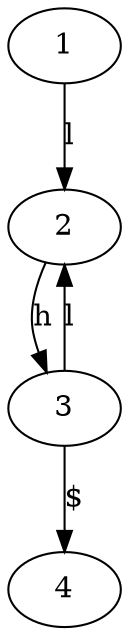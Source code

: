 digraph G {
        1 [init=1][match=0]
        2 [init=0][match=0]
        3 [init=0][match=0]
        4 [init=0][match=1]
        1->2 [label=l][guard="{x0 < 1}"];
        2->3 [label=h][guard="{x0 < 1}"];
        3->2 [label=l][guard="{x0 < 1}"];
        3->4 [label="$"][guard="{x0 < 1}"];
}

